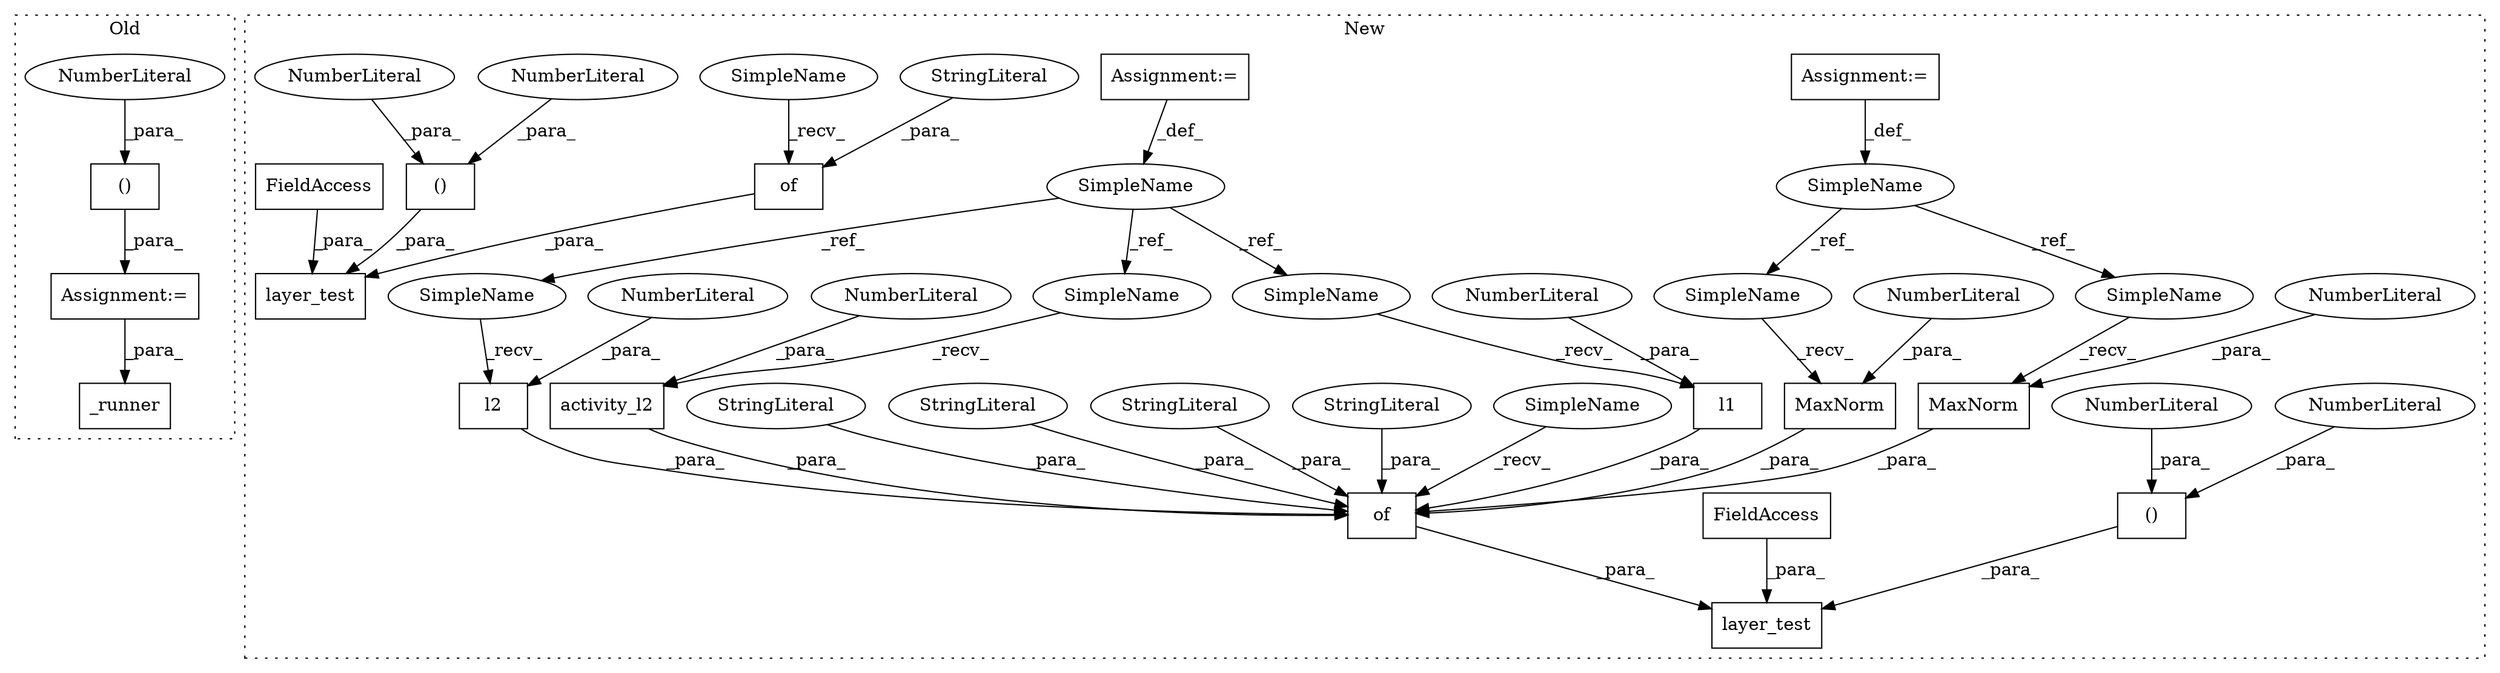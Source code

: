 digraph G {
subgraph cluster0 {
1 [label="_runner" a="32" s="5288,5301" l="8,1" shape="box"];
8 [label="Assignment:=" a="7" s="5225" l="1" shape="box"];
10 [label="()" a="106" s="5254" l="26" shape="box"];
11 [label="NumberLiteral" a="34" s="5278" l="2" shape="ellipse"];
label = "Old";
style="dotted";
}
subgraph cluster1 {
2 [label="layer_test" a="32" s="3327,3604" l="11,2" shape="box"];
3 [label="()" a="106" s="3589" l="15" shape="box"];
4 [label="NumberLiteral" a="34" s="3603" l="1" shape="ellipse"];
5 [label="NumberLiteral" a="34" s="3589" l="1" shape="ellipse"];
6 [label="FieldAccess" a="22" s="3338" l="16" shape="box"];
7 [label="of" a="32" s="3359,3582" l="3,1" shape="box"];
9 [label="StringLiteral" a="45" s="3362" l="12" shape="ellipse"];
12 [label="l1" a="32" s="3444,3451" l="3,1" shape="box"];
13 [label="NumberLiteral" a="34" s="3447" l="4" shape="ellipse"];
14 [label="activity_l2" a="32" s="3489,3505" l="12,1" shape="box"];
15 [label="NumberLiteral" a="34" s="3501" l="4" shape="ellipse"];
16 [label="MaxNorm" a="32" s="3534,3543" l="8,1" shape="box"];
17 [label="NumberLiteral" a="34" s="3542" l="1" shape="ellipse"];
18 [label="MaxNorm" a="32" s="3572,3581" l="8,1" shape="box"];
19 [label="NumberLiteral" a="34" s="3580" l="1" shape="ellipse"];
20 [label="l2" a="32" s="3406,3413" l="3,1" shape="box"];
21 [label="NumberLiteral" a="34" s="3409" l="4" shape="ellipse"];
22 [label="of" a="32" s="3280,3297" l="3,1" shape="box"];
23 [label="layer_test" a="32" s="3248,3319" l="11,2" shape="box"];
24 [label="()" a="106" s="3304" l="15" shape="box"];
25 [label="NumberLiteral" a="34" s="3318" l="1" shape="ellipse"];
26 [label="NumberLiteral" a="34" s="3304" l="1" shape="ellipse"];
27 [label="FieldAccess" a="22" s="3259" l="16" shape="box"];
28 [label="SimpleName" a="42" s="3231" l="11" shape="ellipse"];
29 [label="SimpleName" a="42" s="3206" l="12" shape="ellipse"];
30 [label="StringLiteral" a="45" s="3545" l="14" shape="ellipse"];
31 [label="StringLiteral" a="45" s="3453" l="22" shape="ellipse"];
32 [label="StringLiteral" a="45" s="3283" l="12" shape="ellipse"];
33 [label="StringLiteral" a="45" s="3415" l="15" shape="ellipse"];
34 [label="Assignment:=" a="7" s="3206" l="12" shape="box"];
35 [label="Assignment:=" a="7" s="3231" l="11" shape="box"];
36 [label="SimpleName" a="42" s="3276" l="3" shape="ellipse"];
37 [label="SimpleName" a="42" s="3355" l="3" shape="ellipse"];
38 [label="SimpleName" a="42" s="3522" l="11" shape="ellipse"];
39 [label="SimpleName" a="42" s="3560" l="11" shape="ellipse"];
40 [label="SimpleName" a="42" s="3476" l="12" shape="ellipse"];
41 [label="SimpleName" a="42" s="3393" l="12" shape="ellipse"];
42 [label="SimpleName" a="42" s="3431" l="12" shape="ellipse"];
label = "New";
style="dotted";
}
3 -> 2 [label="_para_"];
4 -> 3 [label="_para_"];
5 -> 3 [label="_para_"];
6 -> 2 [label="_para_"];
7 -> 2 [label="_para_"];
8 -> 1 [label="_para_"];
9 -> 7 [label="_para_"];
10 -> 8 [label="_para_"];
11 -> 10 [label="_para_"];
12 -> 7 [label="_para_"];
13 -> 12 [label="_para_"];
14 -> 7 [label="_para_"];
15 -> 14 [label="_para_"];
16 -> 7 [label="_para_"];
17 -> 16 [label="_para_"];
18 -> 7 [label="_para_"];
19 -> 18 [label="_para_"];
20 -> 7 [label="_para_"];
21 -> 20 [label="_para_"];
22 -> 23 [label="_para_"];
24 -> 23 [label="_para_"];
25 -> 24 [label="_para_"];
26 -> 24 [label="_para_"];
27 -> 23 [label="_para_"];
28 -> 39 [label="_ref_"];
28 -> 38 [label="_ref_"];
29 -> 40 [label="_ref_"];
29 -> 42 [label="_ref_"];
29 -> 41 [label="_ref_"];
30 -> 7 [label="_para_"];
31 -> 7 [label="_para_"];
32 -> 22 [label="_para_"];
33 -> 7 [label="_para_"];
34 -> 29 [label="_def_"];
35 -> 28 [label="_def_"];
36 -> 22 [label="_recv_"];
37 -> 7 [label="_recv_"];
38 -> 16 [label="_recv_"];
39 -> 18 [label="_recv_"];
40 -> 14 [label="_recv_"];
41 -> 20 [label="_recv_"];
42 -> 12 [label="_recv_"];
}